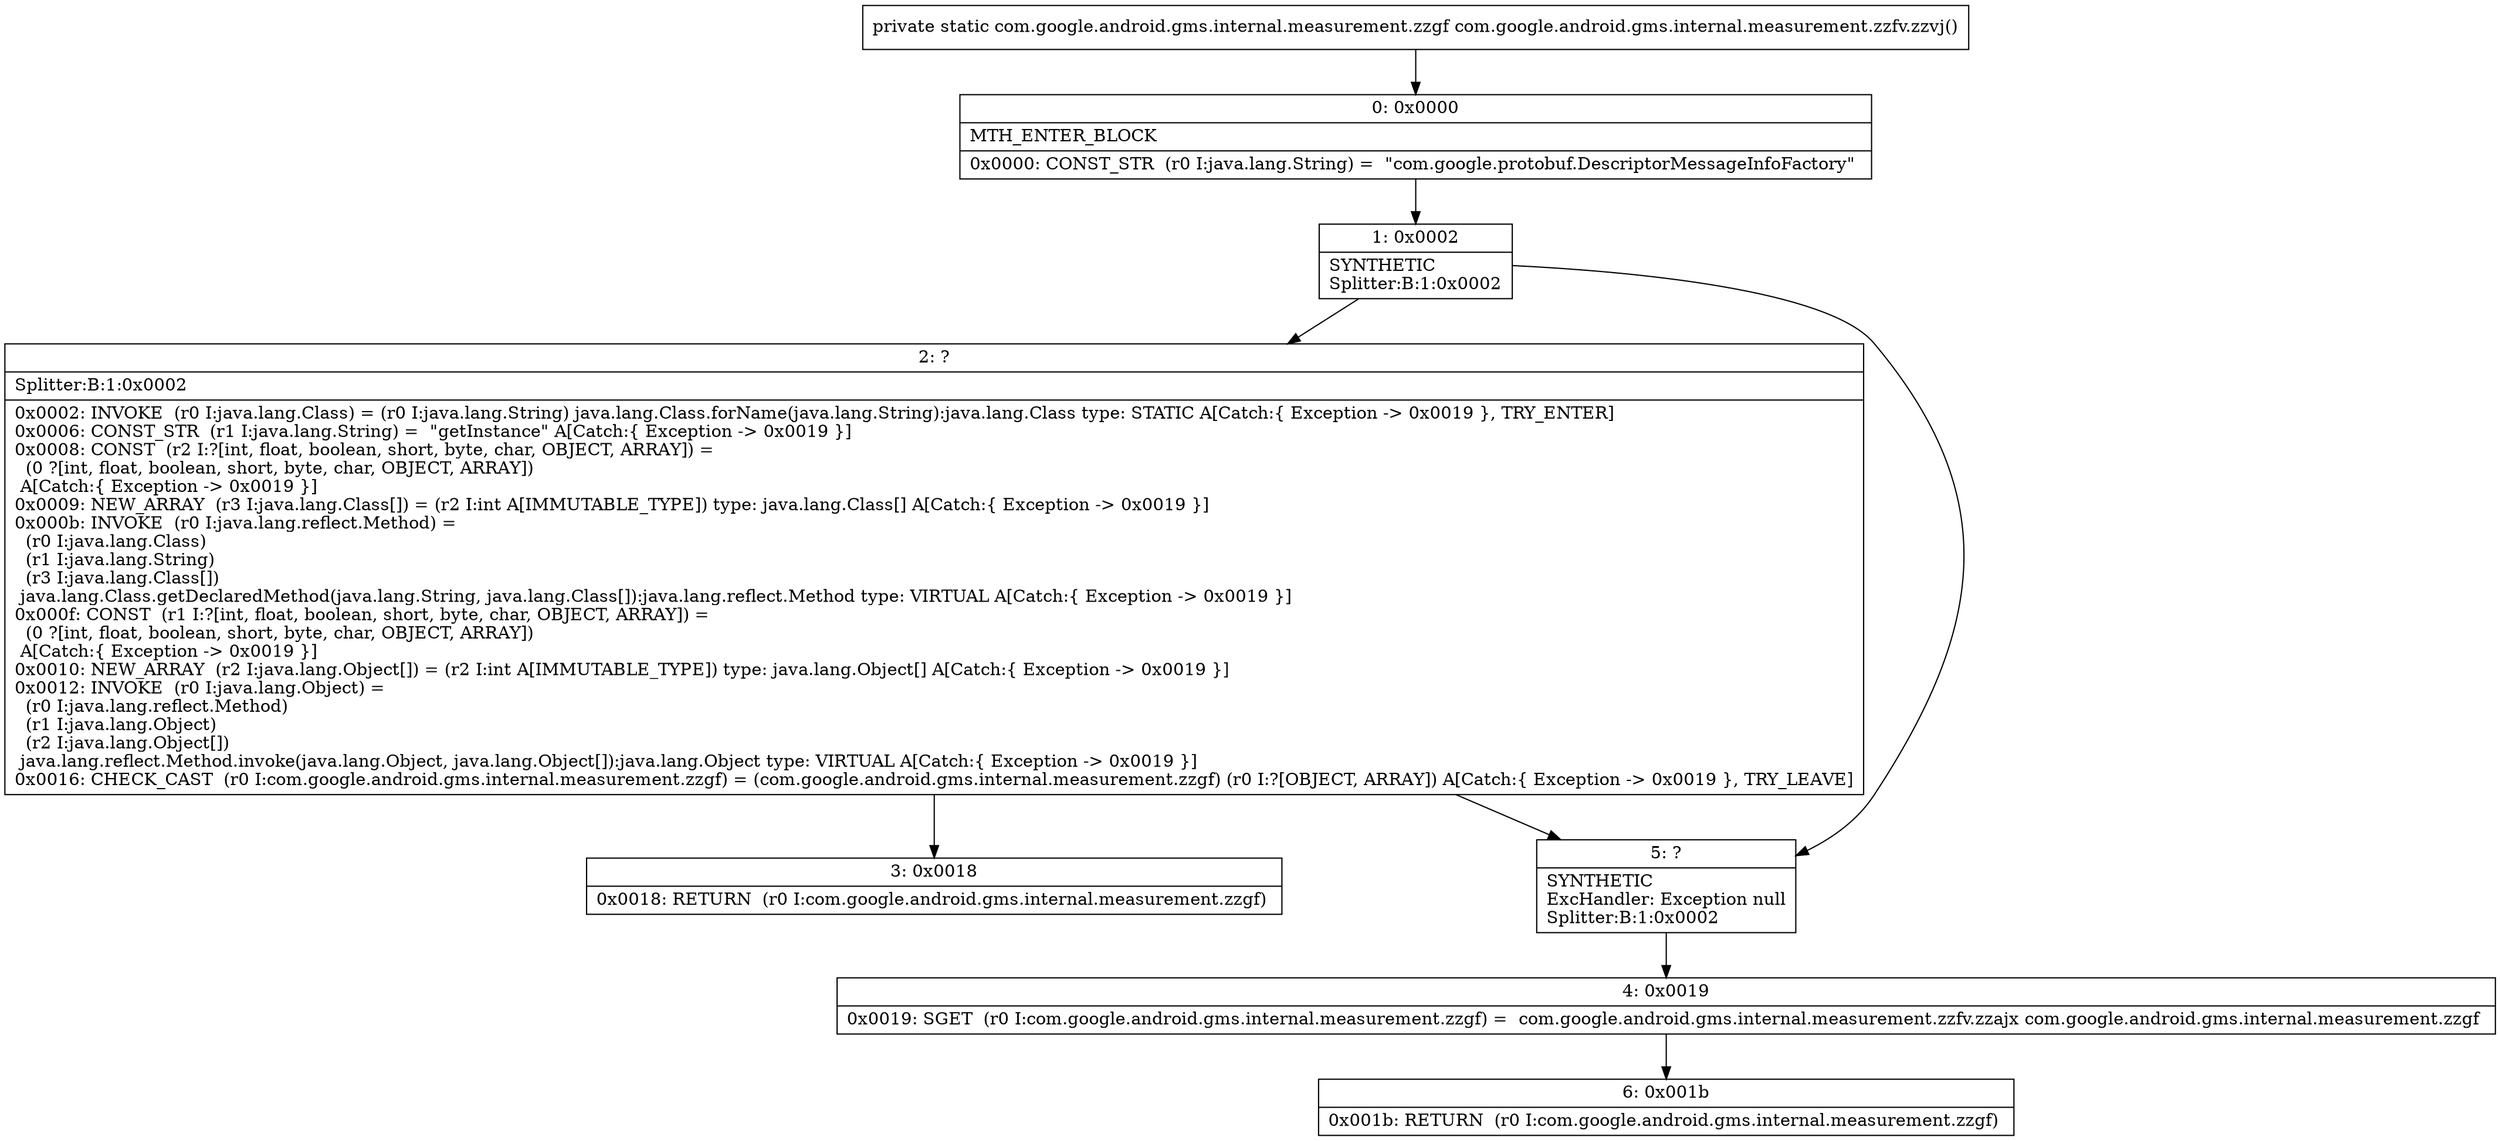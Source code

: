digraph "CFG forcom.google.android.gms.internal.measurement.zzfv.zzvj()Lcom\/google\/android\/gms\/internal\/measurement\/zzgf;" {
Node_0 [shape=record,label="{0\:\ 0x0000|MTH_ENTER_BLOCK\l|0x0000: CONST_STR  (r0 I:java.lang.String) =  \"com.google.protobuf.DescriptorMessageInfoFactory\" \l}"];
Node_1 [shape=record,label="{1\:\ 0x0002|SYNTHETIC\lSplitter:B:1:0x0002\l}"];
Node_2 [shape=record,label="{2\:\ ?|Splitter:B:1:0x0002\l|0x0002: INVOKE  (r0 I:java.lang.Class) = (r0 I:java.lang.String) java.lang.Class.forName(java.lang.String):java.lang.Class type: STATIC A[Catch:\{ Exception \-\> 0x0019 \}, TRY_ENTER]\l0x0006: CONST_STR  (r1 I:java.lang.String) =  \"getInstance\" A[Catch:\{ Exception \-\> 0x0019 \}]\l0x0008: CONST  (r2 I:?[int, float, boolean, short, byte, char, OBJECT, ARRAY]) = \l  (0 ?[int, float, boolean, short, byte, char, OBJECT, ARRAY])\l A[Catch:\{ Exception \-\> 0x0019 \}]\l0x0009: NEW_ARRAY  (r3 I:java.lang.Class[]) = (r2 I:int A[IMMUTABLE_TYPE]) type: java.lang.Class[] A[Catch:\{ Exception \-\> 0x0019 \}]\l0x000b: INVOKE  (r0 I:java.lang.reflect.Method) = \l  (r0 I:java.lang.Class)\l  (r1 I:java.lang.String)\l  (r3 I:java.lang.Class[])\l java.lang.Class.getDeclaredMethod(java.lang.String, java.lang.Class[]):java.lang.reflect.Method type: VIRTUAL A[Catch:\{ Exception \-\> 0x0019 \}]\l0x000f: CONST  (r1 I:?[int, float, boolean, short, byte, char, OBJECT, ARRAY]) = \l  (0 ?[int, float, boolean, short, byte, char, OBJECT, ARRAY])\l A[Catch:\{ Exception \-\> 0x0019 \}]\l0x0010: NEW_ARRAY  (r2 I:java.lang.Object[]) = (r2 I:int A[IMMUTABLE_TYPE]) type: java.lang.Object[] A[Catch:\{ Exception \-\> 0x0019 \}]\l0x0012: INVOKE  (r0 I:java.lang.Object) = \l  (r0 I:java.lang.reflect.Method)\l  (r1 I:java.lang.Object)\l  (r2 I:java.lang.Object[])\l java.lang.reflect.Method.invoke(java.lang.Object, java.lang.Object[]):java.lang.Object type: VIRTUAL A[Catch:\{ Exception \-\> 0x0019 \}]\l0x0016: CHECK_CAST  (r0 I:com.google.android.gms.internal.measurement.zzgf) = (com.google.android.gms.internal.measurement.zzgf) (r0 I:?[OBJECT, ARRAY]) A[Catch:\{ Exception \-\> 0x0019 \}, TRY_LEAVE]\l}"];
Node_3 [shape=record,label="{3\:\ 0x0018|0x0018: RETURN  (r0 I:com.google.android.gms.internal.measurement.zzgf) \l}"];
Node_4 [shape=record,label="{4\:\ 0x0019|0x0019: SGET  (r0 I:com.google.android.gms.internal.measurement.zzgf) =  com.google.android.gms.internal.measurement.zzfv.zzajx com.google.android.gms.internal.measurement.zzgf \l}"];
Node_5 [shape=record,label="{5\:\ ?|SYNTHETIC\lExcHandler: Exception null\lSplitter:B:1:0x0002\l}"];
Node_6 [shape=record,label="{6\:\ 0x001b|0x001b: RETURN  (r0 I:com.google.android.gms.internal.measurement.zzgf) \l}"];
MethodNode[shape=record,label="{private static com.google.android.gms.internal.measurement.zzgf com.google.android.gms.internal.measurement.zzfv.zzvj() }"];
MethodNode -> Node_0;
Node_0 -> Node_1;
Node_1 -> Node_2;
Node_1 -> Node_5;
Node_2 -> Node_3;
Node_2 -> Node_5;
Node_4 -> Node_6;
Node_5 -> Node_4;
}

